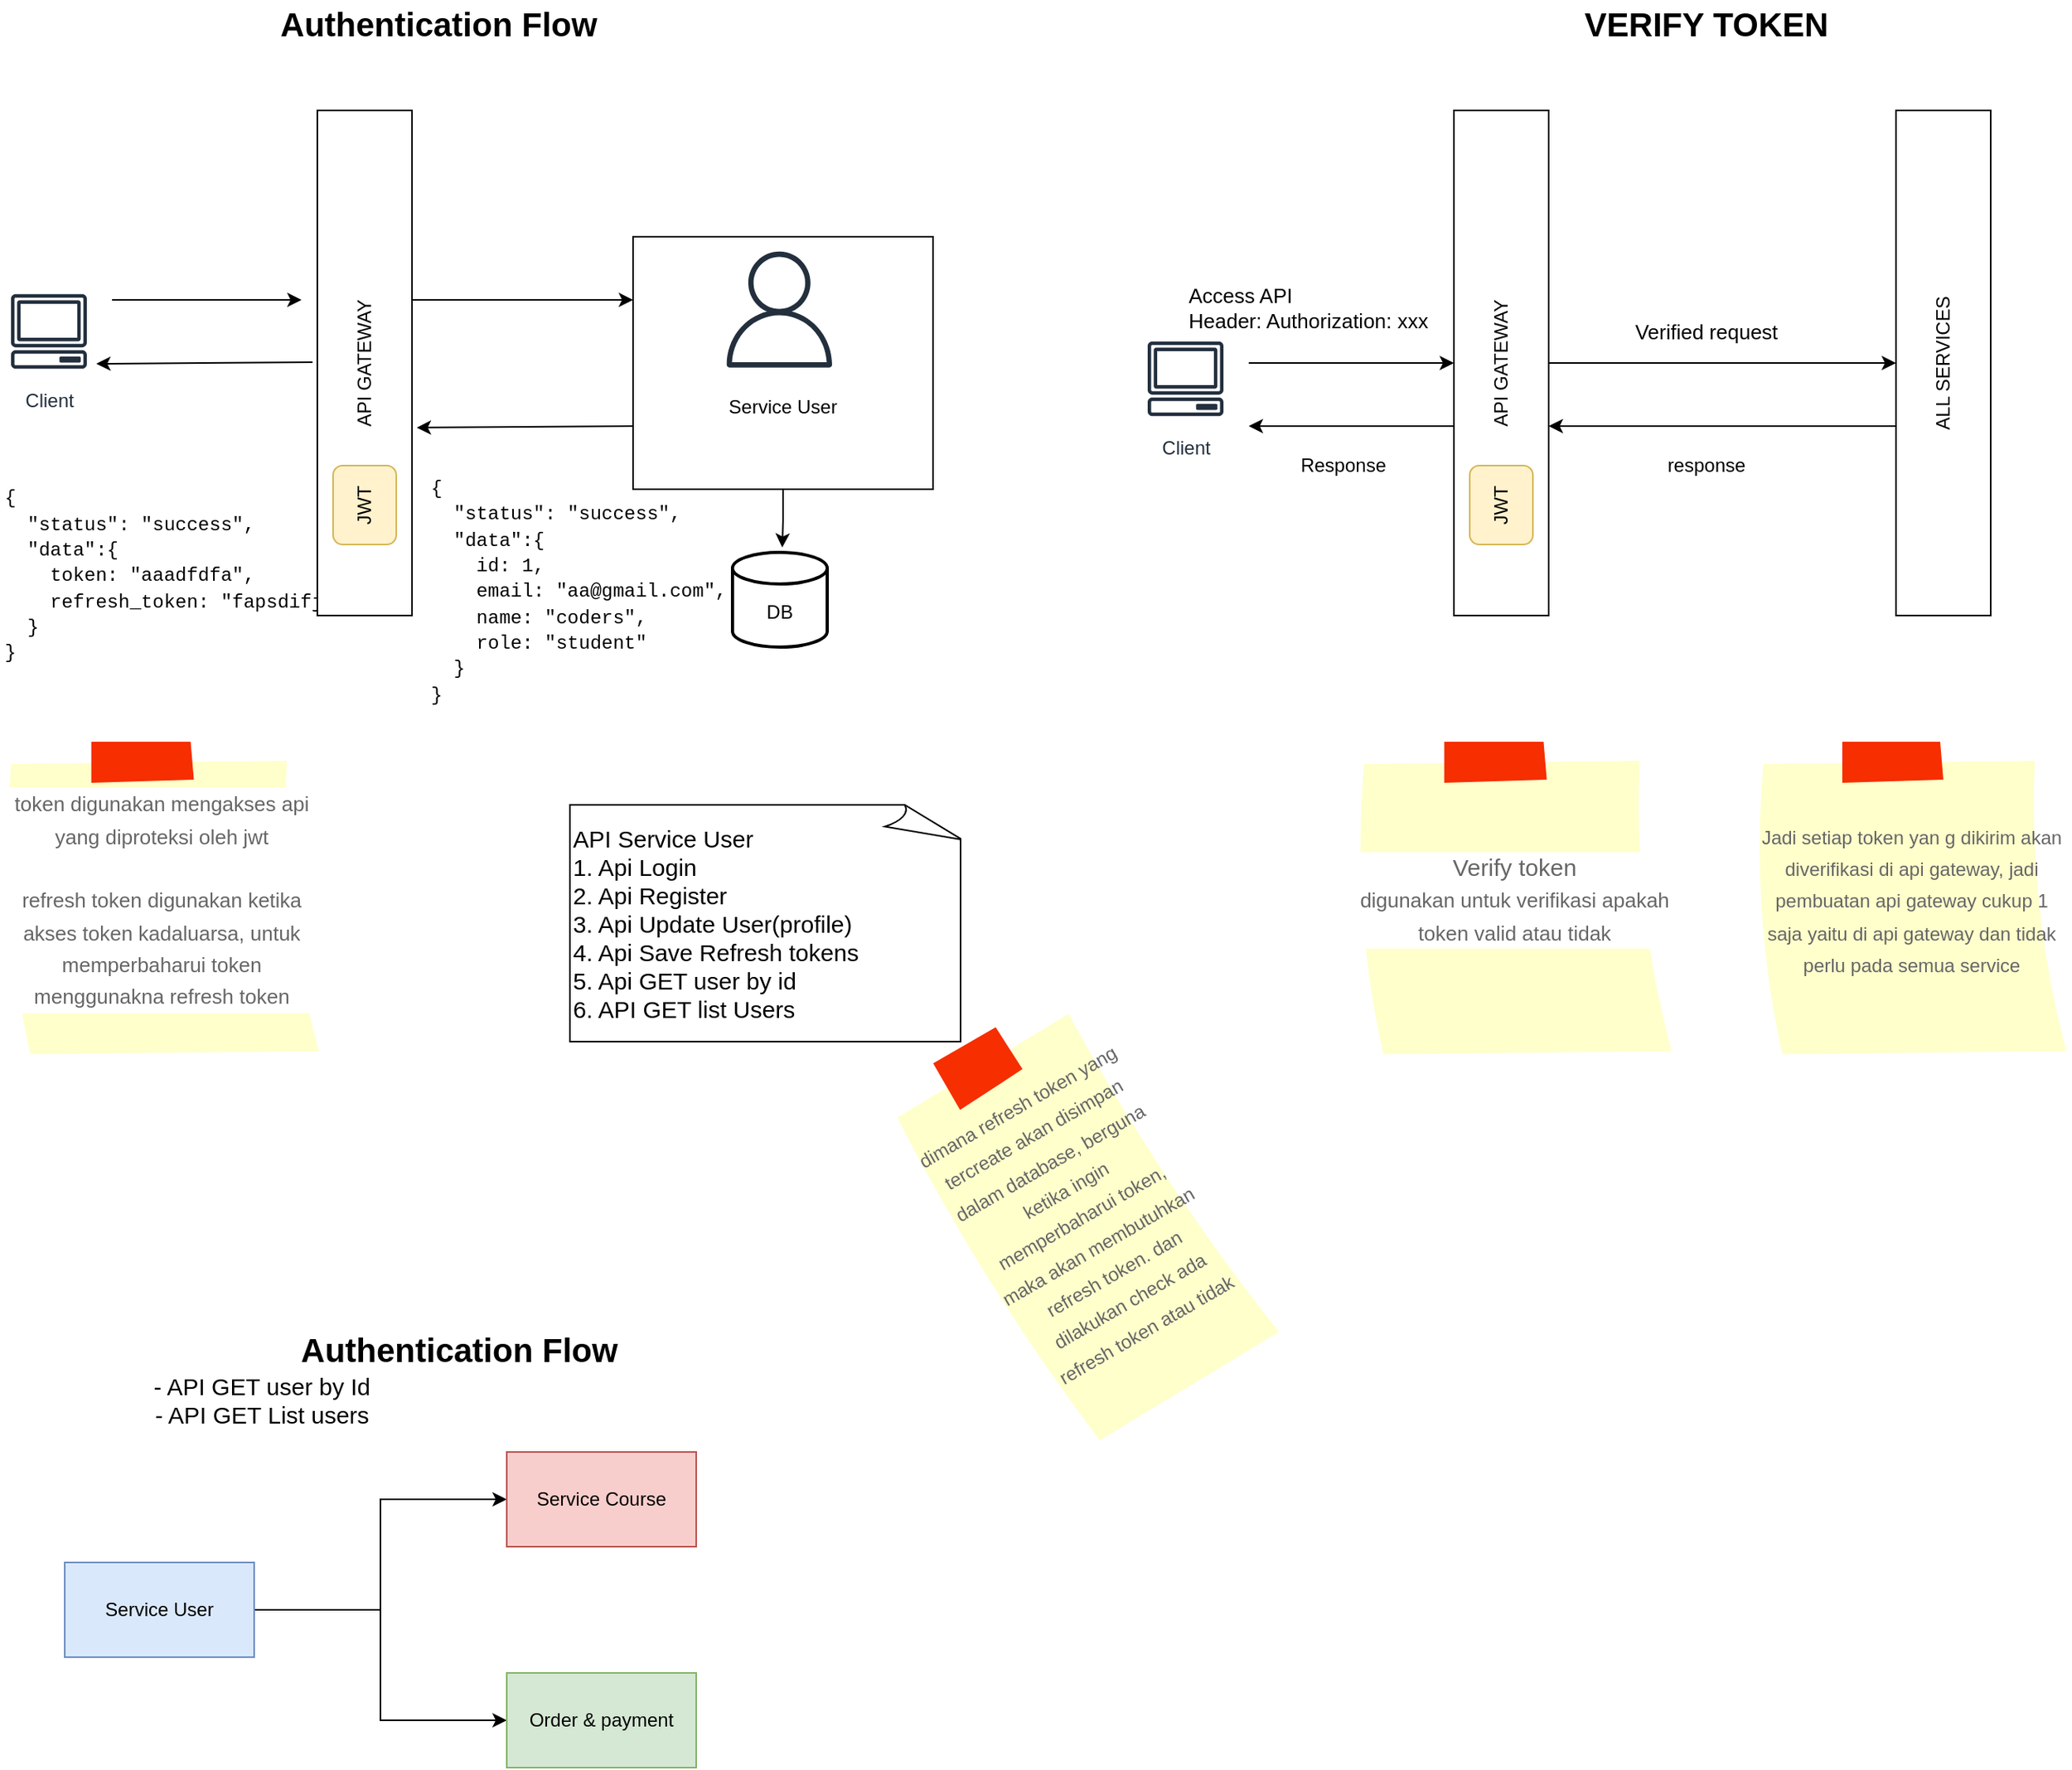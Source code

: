 <mxfile version="20.8.23" type="device"><diagram name="Halaman-1" id="0BhbCKcrcLaeHXtli0a2"><mxGraphModel dx="2424" dy="1196" grid="1" gridSize="10" guides="1" tooltips="1" connect="1" arrows="1" fold="1" page="1" pageScale="1" pageWidth="827" pageHeight="1169" math="0" shadow="0"><root><mxCell id="0"/><mxCell id="1" parent="0"/><mxCell id="pJ-zOnjm8wOsSUtwgKUX-1" value="Client" style="sketch=0;outlineConnect=0;fontColor=#232F3E;gradientColor=none;strokeColor=#232F3E;fillColor=#ffffff;dashed=0;verticalLabelPosition=bottom;verticalAlign=top;align=center;html=1;fontSize=12;fontStyle=0;aspect=fixed;shape=mxgraph.aws4.resourceIcon;resIcon=mxgraph.aws4.client;" vertex="1" parent="1"><mxGeometry x="440" y="390" width="60" height="60" as="geometry"/></mxCell><mxCell id="pJ-zOnjm8wOsSUtwgKUX-9" value="" style="group" vertex="1" connectable="0" parent="1"><mxGeometry x="840" y="360" width="190" height="160" as="geometry"/></mxCell><mxCell id="pJ-zOnjm8wOsSUtwgKUX-6" value="" style="rounded=0;whiteSpace=wrap;html=1;" vertex="1" parent="pJ-zOnjm8wOsSUtwgKUX-9"><mxGeometry width="190" height="160" as="geometry"/></mxCell><mxCell id="pJ-zOnjm8wOsSUtwgKUX-7" value="" style="sketch=0;outlineConnect=0;fontColor=#232F3E;gradientColor=none;fillColor=#232F3D;strokeColor=none;dashed=0;verticalLabelPosition=bottom;verticalAlign=top;align=center;html=1;fontSize=12;fontStyle=0;aspect=fixed;pointerEvents=1;shape=mxgraph.aws4.user;" vertex="1" parent="pJ-zOnjm8wOsSUtwgKUX-9"><mxGeometry x="56" y="9.412" width="73.412" height="73.412" as="geometry"/></mxCell><mxCell id="pJ-zOnjm8wOsSUtwgKUX-8" value="Service User" style="text;html=1;strokeColor=none;fillColor=none;align=center;verticalAlign=middle;whiteSpace=wrap;rounded=0;" vertex="1" parent="pJ-zOnjm8wOsSUtwgKUX-9"><mxGeometry x="48" y="94.118" width="94" height="28.235" as="geometry"/></mxCell><mxCell id="pJ-zOnjm8wOsSUtwgKUX-12" value="&lt;br&gt;DB" style="strokeWidth=2;html=1;shape=mxgraph.flowchart.database;whiteSpace=wrap;" vertex="1" parent="1"><mxGeometry x="903" y="560" width="60" height="60" as="geometry"/></mxCell><mxCell id="pJ-zOnjm8wOsSUtwgKUX-15" value="" style="endArrow=classic;html=1;rounded=0;" edge="1" parent="1"><mxGeometry width="50" height="50" relative="1" as="geometry"><mxPoint x="510" y="400" as="sourcePoint"/><mxPoint x="630" y="400" as="targetPoint"/></mxGeometry></mxCell><mxCell id="pJ-zOnjm8wOsSUtwgKUX-16" value="" style="endArrow=classic;html=1;rounded=0;entryX=0;entryY=0.25;entryDx=0;entryDy=0;" edge="1" parent="1" target="pJ-zOnjm8wOsSUtwgKUX-6"><mxGeometry width="50" height="50" relative="1" as="geometry"><mxPoint x="700" y="400" as="sourcePoint"/><mxPoint x="820" y="400" as="targetPoint"/></mxGeometry></mxCell><mxCell id="pJ-zOnjm8wOsSUtwgKUX-18" value="" style="endArrow=classic;html=1;rounded=0;exitX=0;exitY=0.75;exitDx=0;exitDy=0;entryX=0.372;entryY=1.05;entryDx=0;entryDy=0;entryPerimeter=0;" edge="1" parent="1" source="pJ-zOnjm8wOsSUtwgKUX-6" target="pJ-zOnjm8wOsSUtwgKUX-3"><mxGeometry width="50" height="50" relative="1" as="geometry"><mxPoint x="770" y="500" as="sourcePoint"/><mxPoint x="820" y="450" as="targetPoint"/></mxGeometry></mxCell><mxCell id="pJ-zOnjm8wOsSUtwgKUX-21" style="edgeStyle=orthogonalEdgeStyle;rounded=0;orthogonalLoop=1;jettySize=auto;html=1;entryX=0.525;entryY=-0.051;entryDx=0;entryDy=0;entryPerimeter=0;" edge="1" parent="1" source="pJ-zOnjm8wOsSUtwgKUX-6" target="pJ-zOnjm8wOsSUtwgKUX-12"><mxGeometry relative="1" as="geometry"/></mxCell><mxCell id="pJ-zOnjm8wOsSUtwgKUX-23" value="&lt;div style=&quot;font-family: &amp;quot;Fira Code&amp;quot;, Consolas, &amp;quot;Courier New&amp;quot;, monospace, Consolas, &amp;quot;Courier New&amp;quot;, monospace; line-height: 136%;&quot;&gt;&lt;div style=&quot;line-height: 136%;&quot;&gt;&lt;span style=&quot;background-color: rgb(255, 255, 255);&quot;&gt;{&lt;/span&gt;&lt;/div&gt;&lt;div style=&quot;line-height: 136%;&quot;&gt;&lt;span style=&quot;background-color: rgb(255, 255, 255);&quot;&gt;&amp;nbsp; &quot;status&quot;: &quot;success&quot;,&lt;/span&gt;&lt;/div&gt;&lt;div style=&quot;line-height: 136%;&quot;&gt;&lt;span style=&quot;background-color: rgb(255, 255, 255);&quot;&gt;&amp;nbsp; &quot;data&quot;:{&lt;/span&gt;&lt;/div&gt;&lt;div style=&quot;line-height: 136%;&quot;&gt;&lt;span style=&quot;background-color: rgb(255, 255, 255);&quot;&gt;&amp;nbsp; &amp;nbsp; id: 1,&lt;/span&gt;&lt;/div&gt;&lt;div style=&quot;line-height: 136%;&quot;&gt;&lt;span style=&quot;background-color: rgb(255, 255, 255);&quot;&gt;&amp;nbsp; &amp;nbsp; email: &quot;aa@gmail.com&quot;,&lt;/span&gt;&lt;/div&gt;&lt;div style=&quot;line-height: 136%;&quot;&gt;&lt;span style=&quot;background-color: rgb(255, 255, 255);&quot;&gt;&amp;nbsp; &amp;nbsp; name: &quot;coders&quot;,&lt;/span&gt;&lt;/div&gt;&lt;div style=&quot;line-height: 136%;&quot;&gt;&lt;span style=&quot;background-color: rgb(255, 255, 255);&quot;&gt;&amp;nbsp; &amp;nbsp; role: &quot;student&quot;&lt;/span&gt;&lt;/div&gt;&lt;div style=&quot;line-height: 136%;&quot;&gt;&lt;span style=&quot;background-color: rgb(255, 255, 255);&quot;&gt;&amp;nbsp; }&lt;/span&gt;&lt;/div&gt;&lt;div style=&quot;line-height: 136%;&quot;&gt;&lt;span style=&quot;background-color: rgb(255, 255, 255);&quot;&gt;}&lt;/span&gt;&lt;/div&gt;&lt;/div&gt;" style="text;html=1;strokeColor=none;fillColor=none;align=left;verticalAlign=middle;whiteSpace=wrap;rounded=0;" vertex="1" parent="1"><mxGeometry x="710" y="490" width="237" height="190" as="geometry"/></mxCell><mxCell id="pJ-zOnjm8wOsSUtwgKUX-24" value="&lt;font style=&quot;font-size: 21px;&quot;&gt;&lt;b&gt;Authentication Flow&lt;/b&gt;&lt;/font&gt;" style="text;html=1;strokeColor=none;fillColor=none;align=center;verticalAlign=middle;whiteSpace=wrap;rounded=0;fontSize=12;fontColor=#000000;" vertex="1" parent="1"><mxGeometry x="607" y="210" width="220" height="30" as="geometry"/></mxCell><mxCell id="pJ-zOnjm8wOsSUtwgKUX-25" value="&lt;div style=&quot;font-family: &amp;quot;Fira Code&amp;quot;, Consolas, &amp;quot;Courier New&amp;quot;, monospace, Consolas, &amp;quot;Courier New&amp;quot;, monospace; line-height: 136%;&quot;&gt;&lt;div style=&quot;line-height: 136%;&quot;&gt;&lt;span style=&quot;background-color: rgb(255, 255, 255);&quot;&gt;{&lt;/span&gt;&lt;/div&gt;&lt;div style=&quot;line-height: 136%;&quot;&gt;&lt;span style=&quot;background-color: rgb(255, 255, 255);&quot;&gt;&amp;nbsp; &quot;status&quot;: &quot;success&quot;,&lt;/span&gt;&lt;/div&gt;&lt;div style=&quot;line-height: 136%;&quot;&gt;&lt;span style=&quot;background-color: rgb(255, 255, 255);&quot;&gt;&amp;nbsp; &quot;data&quot;:{&lt;/span&gt;&lt;/div&gt;&lt;div style=&quot;line-height: 136%;&quot;&gt;&lt;span style=&quot;background-color: rgb(255, 255, 255);&quot;&gt;&amp;nbsp; &amp;nbsp; token: &quot;aaadfdfa&quot;,&lt;/span&gt;&lt;/div&gt;&lt;div style=&quot;line-height: 136%;&quot;&gt;&lt;span style=&quot;background-color: rgb(255, 255, 255);&quot;&gt;&amp;nbsp; &amp;nbsp; refresh_token: &quot;fapsdifj&quot;&lt;/span&gt;&lt;/div&gt;&lt;div style=&quot;line-height: 136%;&quot;&gt;&lt;span style=&quot;background-color: rgb(255, 255, 255);&quot;&gt;&amp;nbsp; }&lt;/span&gt;&lt;/div&gt;&lt;div style=&quot;line-height: 136%;&quot;&gt;&lt;span style=&quot;background-color: rgb(255, 255, 255);&quot;&gt;}&lt;/span&gt;&lt;/div&gt;&lt;/div&gt;" style="text;html=1;strokeColor=none;fillColor=none;align=left;verticalAlign=middle;whiteSpace=wrap;rounded=0;" vertex="1" parent="1"><mxGeometry x="440" y="480" width="237" height="190" as="geometry"/></mxCell><mxCell id="pJ-zOnjm8wOsSUtwgKUX-26" value="" style="endArrow=classic;html=1;rounded=0;exitX=0;exitY=0.75;exitDx=0;exitDy=0;entryX=0.372;entryY=1.05;entryDx=0;entryDy=0;entryPerimeter=0;" edge="1" parent="1"><mxGeometry width="50" height="50" relative="1" as="geometry"><mxPoint x="637" y="439.5" as="sourcePoint"/><mxPoint x="500" y="440.5" as="targetPoint"/></mxGeometry></mxCell><mxCell id="pJ-zOnjm8wOsSUtwgKUX-27" value="&lt;font style=&quot;font-size: 13px;&quot;&gt;token digunakan mengakses api yang diproteksi oleh jwt&lt;br&gt;&lt;br&gt;refresh token digunakan ketika akses token kadaluarsa, untuk memperbaharui token menggunakna refresh token&lt;/font&gt;" style="strokeWidth=1;shadow=0;dashed=0;align=center;html=1;shape=mxgraph.mockup.text.stickyNote2;fontColor=#666666;mainText=;fontSize=17;whiteSpace=wrap;fillColor=#ffffcc;strokeColor=#F62E00;labelBackgroundColor=#ffffff;" vertex="1" parent="1"><mxGeometry x="440" y="680" width="203" height="200" as="geometry"/></mxCell><mxCell id="pJ-zOnjm8wOsSUtwgKUX-28" value="&lt;font style=&quot;font-size: 15px;&quot;&gt;Verify token&lt;/font&gt;&lt;br&gt;&lt;font style=&quot;font-size: 13px;&quot;&gt;digunakan untuk verifikasi apakah token valid atau tidak&lt;/font&gt;" style="strokeWidth=1;shadow=0;dashed=0;align=center;html=1;shape=mxgraph.mockup.text.stickyNote2;fontColor=#666666;mainText=;fontSize=17;whiteSpace=wrap;fillColor=#ffffcc;strokeColor=#F62E00;labelBackgroundColor=#ffffff;" vertex="1" parent="1"><mxGeometry x="1297" y="680" width="203" height="200" as="geometry"/></mxCell><mxCell id="pJ-zOnjm8wOsSUtwgKUX-29" value="&lt;font style=&quot;font-size: 21px;&quot;&gt;&lt;b&gt;VERIFY TOKEN&lt;/b&gt;&lt;/font&gt;" style="text;html=1;strokeColor=none;fillColor=none;align=center;verticalAlign=middle;whiteSpace=wrap;rounded=0;fontSize=12;fontColor=#000000;" vertex="1" parent="1"><mxGeometry x="1410" y="210" width="220" height="30" as="geometry"/></mxCell><mxCell id="pJ-zOnjm8wOsSUtwgKUX-30" value="Client" style="sketch=0;outlineConnect=0;fontColor=#232F3E;gradientColor=none;strokeColor=#232F3E;fillColor=#ffffff;dashed=0;verticalLabelPosition=bottom;verticalAlign=top;align=center;html=1;fontSize=12;fontStyle=0;aspect=fixed;shape=mxgraph.aws4.resourceIcon;resIcon=mxgraph.aws4.client;" vertex="1" parent="1"><mxGeometry x="1160" y="420" width="60" height="60" as="geometry"/></mxCell><mxCell id="pJ-zOnjm8wOsSUtwgKUX-31" value="" style="group" vertex="1" connectable="0" parent="1"><mxGeometry x="640" y="280" width="60" height="320" as="geometry"/></mxCell><mxCell id="pJ-zOnjm8wOsSUtwgKUX-3" value="API GATEWAY" style="rounded=0;whiteSpace=wrap;html=1;rotation=-90;" vertex="1" parent="pJ-zOnjm8wOsSUtwgKUX-31"><mxGeometry x="-130" y="130" width="320" height="60" as="geometry"/></mxCell><mxCell id="pJ-zOnjm8wOsSUtwgKUX-5" value="JWT" style="rounded=1;whiteSpace=wrap;html=1;rotation=-90;fillColor=#fff2cc;strokeColor=#d6b656;" vertex="1" parent="pJ-zOnjm8wOsSUtwgKUX-31"><mxGeometry x="5" y="230" width="50" height="40" as="geometry"/></mxCell><mxCell id="pJ-zOnjm8wOsSUtwgKUX-32" value="" style="group" vertex="1" connectable="0" parent="1"><mxGeometry x="1360" y="280" width="60" height="320" as="geometry"/></mxCell><mxCell id="pJ-zOnjm8wOsSUtwgKUX-33" value="API GATEWAY" style="rounded=0;whiteSpace=wrap;html=1;rotation=-90;" vertex="1" parent="pJ-zOnjm8wOsSUtwgKUX-32"><mxGeometry x="-130" y="130" width="320" height="60" as="geometry"/></mxCell><mxCell id="pJ-zOnjm8wOsSUtwgKUX-34" value="JWT" style="rounded=1;whiteSpace=wrap;html=1;rotation=-90;fillColor=#fff2cc;strokeColor=#d6b656;" vertex="1" parent="pJ-zOnjm8wOsSUtwgKUX-32"><mxGeometry x="5" y="230" width="50" height="40" as="geometry"/></mxCell><mxCell id="pJ-zOnjm8wOsSUtwgKUX-42" value="" style="endArrow=classic;html=1;rounded=0;fontSize=12;fontColor=#000000;exitX=0.375;exitY=0;exitDx=0;exitDy=0;exitPerimeter=0;" edge="1" parent="pJ-zOnjm8wOsSUtwgKUX-32" source="pJ-zOnjm8wOsSUtwgKUX-37"><mxGeometry width="50" height="50" relative="1" as="geometry"><mxPoint x="10" y="250" as="sourcePoint"/><mxPoint x="60" y="200" as="targetPoint"/></mxGeometry></mxCell><mxCell id="pJ-zOnjm8wOsSUtwgKUX-35" value="" style="endArrow=classic;html=1;rounded=0;fontSize=13;fontColor=#000000;entryX=0.5;entryY=0;entryDx=0;entryDy=0;" edge="1" parent="1" target="pJ-zOnjm8wOsSUtwgKUX-33"><mxGeometry width="50" height="50" relative="1" as="geometry"><mxPoint x="1230" y="440" as="sourcePoint"/><mxPoint x="1240" y="470" as="targetPoint"/></mxGeometry></mxCell><mxCell id="pJ-zOnjm8wOsSUtwgKUX-36" value="Access API&lt;br&gt;Header: Authorization: xxx" style="text;html=1;strokeColor=none;fillColor=none;align=left;verticalAlign=middle;whiteSpace=wrap;rounded=0;fontSize=13;fontColor=#000000;" vertex="1" parent="1"><mxGeometry x="1190" y="390" width="170" height="30" as="geometry"/></mxCell><mxCell id="pJ-zOnjm8wOsSUtwgKUX-37" value="ALL SERVICES" style="rounded=0;whiteSpace=wrap;html=1;rotation=-90;" vertex="1" parent="1"><mxGeometry x="1510" y="410" width="320" height="60" as="geometry"/></mxCell><mxCell id="pJ-zOnjm8wOsSUtwgKUX-38" style="edgeStyle=orthogonalEdgeStyle;rounded=0;orthogonalLoop=1;jettySize=auto;html=1;entryX=0.5;entryY=0;entryDx=0;entryDy=0;fontSize=13;fontColor=#000000;" edge="1" parent="1" source="pJ-zOnjm8wOsSUtwgKUX-33" target="pJ-zOnjm8wOsSUtwgKUX-37"><mxGeometry relative="1" as="geometry"/></mxCell><mxCell id="pJ-zOnjm8wOsSUtwgKUX-39" value="Verified request" style="text;html=1;strokeColor=none;fillColor=none;align=center;verticalAlign=middle;whiteSpace=wrap;rounded=0;fontSize=13;fontColor=#000000;" vertex="1" parent="1"><mxGeometry x="1460" y="405" width="120" height="30" as="geometry"/></mxCell><mxCell id="pJ-zOnjm8wOsSUtwgKUX-41" value="&lt;font style=&quot;font-size: 12px;&quot;&gt;Jadi setiap token yan g dikirim akan diverifikasi di api gateway, jadi pembuatan api gateway cukup 1 saja yaitu di api gateway dan tidak perlu pada semua service&lt;/font&gt;" style="strokeWidth=1;shadow=0;dashed=0;align=center;html=1;shape=mxgraph.mockup.text.stickyNote2;fontColor=#666666;mainText=;fontSize=17;whiteSpace=wrap;fillColor=#ffffcc;strokeColor=#F62E00;labelBackgroundColor=none;" vertex="1" parent="1"><mxGeometry x="1550" y="680" width="200" height="200" as="geometry"/></mxCell><mxCell id="pJ-zOnjm8wOsSUtwgKUX-43" value="" style="endArrow=classic;html=1;rounded=0;fontSize=12;fontColor=#000000;exitX=0.375;exitY=0;exitDx=0;exitDy=0;exitPerimeter=0;" edge="1" parent="1"><mxGeometry width="50" height="50" relative="1" as="geometry"><mxPoint x="1360" y="480" as="sourcePoint"/><mxPoint x="1230" y="480" as="targetPoint"/></mxGeometry></mxCell><mxCell id="pJ-zOnjm8wOsSUtwgKUX-45" value="Response" style="text;html=1;strokeColor=none;fillColor=none;align=center;verticalAlign=middle;whiteSpace=wrap;rounded=0;fontSize=12;fontColor=#000000;" vertex="1" parent="1"><mxGeometry x="1260" y="490" width="60" height="30" as="geometry"/></mxCell><mxCell id="pJ-zOnjm8wOsSUtwgKUX-46" value="response" style="text;html=1;strokeColor=none;fillColor=none;align=center;verticalAlign=middle;whiteSpace=wrap;rounded=0;fontSize=12;fontColor=#000000;" vertex="1" parent="1"><mxGeometry x="1490" y="490" width="60" height="30" as="geometry"/></mxCell><mxCell id="pJ-zOnjm8wOsSUtwgKUX-47" value="&lt;font style=&quot;font-size: 15px;&quot;&gt;API Service User&lt;br&gt;1. Api Login&lt;br&gt;2. Api Register&lt;br&gt;3. Api Update User(profile)&lt;br&gt;4. Api Save Refresh tokens&lt;br&gt;5. Api GET user by id&lt;br&gt;6. API GET list Users&lt;/font&gt;" style="whiteSpace=wrap;html=1;shape=mxgraph.basic.document;labelBackgroundColor=none;fontSize=12;fontColor=#000000;align=left;" vertex="1" parent="1"><mxGeometry x="800" y="720" width="250" height="150" as="geometry"/></mxCell><mxCell id="pJ-zOnjm8wOsSUtwgKUX-48" value="&lt;font style=&quot;font-size: 12px;&quot;&gt;dimana refresh token yang tercreate akan disimpan dalam database, berguna ketika ingin memperbaharui token, maka akan membutuhkan refresh token. dan dilakukan check ada refresh token atau tidak&lt;/font&gt;" style="strokeWidth=1;shadow=0;dashed=0;align=center;html=1;shape=mxgraph.mockup.text.stickyNote2;fontColor=#666666;mainText=;fontSize=17;whiteSpace=wrap;fillColor=#ffffcc;strokeColor=#F62E00;labelBackgroundColor=none;rotation=-30;" vertex="1" parent="1"><mxGeometry x="1050" y="850" width="147.5" height="262.18" as="geometry"/></mxCell><mxCell id="pJ-zOnjm8wOsSUtwgKUX-50" value="&lt;font style=&quot;font-size: 21px;&quot;&gt;&lt;b&gt;Authentication Flow&lt;/b&gt;&lt;/font&gt;" style="text;html=1;strokeColor=none;fillColor=none;align=center;verticalAlign=middle;whiteSpace=wrap;rounded=0;fontSize=12;fontColor=#000000;" vertex="1" parent="1"><mxGeometry x="620" y="1050" width="220" height="30" as="geometry"/></mxCell><mxCell id="pJ-zOnjm8wOsSUtwgKUX-54" style="edgeStyle=orthogonalEdgeStyle;rounded=0;orthogonalLoop=1;jettySize=auto;html=1;entryX=0;entryY=0.5;entryDx=0;entryDy=0;fontSize=12;fontColor=#000000;" edge="1" parent="1" source="pJ-zOnjm8wOsSUtwgKUX-51" target="pJ-zOnjm8wOsSUtwgKUX-52"><mxGeometry relative="1" as="geometry"/></mxCell><mxCell id="pJ-zOnjm8wOsSUtwgKUX-55" style="edgeStyle=orthogonalEdgeStyle;rounded=0;orthogonalLoop=1;jettySize=auto;html=1;entryX=0;entryY=0.5;entryDx=0;entryDy=0;fontSize=12;fontColor=#000000;" edge="1" parent="1" source="pJ-zOnjm8wOsSUtwgKUX-51" target="pJ-zOnjm8wOsSUtwgKUX-53"><mxGeometry relative="1" as="geometry"/></mxCell><mxCell id="pJ-zOnjm8wOsSUtwgKUX-51" value="Service User" style="rounded=0;whiteSpace=wrap;html=1;labelBackgroundColor=none;fontSize=12;fillColor=#dae8fc;strokeColor=#6c8ebf;" vertex="1" parent="1"><mxGeometry x="480" y="1200" width="120" height="60" as="geometry"/></mxCell><mxCell id="pJ-zOnjm8wOsSUtwgKUX-52" value="Service Course" style="rounded=0;whiteSpace=wrap;html=1;labelBackgroundColor=none;fontSize=12;fillColor=#f8cecc;strokeColor=#b85450;" vertex="1" parent="1"><mxGeometry x="760" y="1130" width="120" height="60" as="geometry"/></mxCell><mxCell id="pJ-zOnjm8wOsSUtwgKUX-53" value="Order &amp;amp; payment" style="rounded=0;whiteSpace=wrap;html=1;labelBackgroundColor=none;fontSize=12;fillColor=#d5e8d4;strokeColor=#82b366;" vertex="1" parent="1"><mxGeometry x="760" y="1270" width="120" height="60" as="geometry"/></mxCell><mxCell id="pJ-zOnjm8wOsSUtwgKUX-56" value="&lt;font style=&quot;font-size: 15px;&quot;&gt;- API GET user by Id&lt;br&gt;- API GET List users&lt;/font&gt;" style="text;html=1;strokeColor=none;fillColor=none;align=center;verticalAlign=middle;whiteSpace=wrap;rounded=0;fontSize=12;fontColor=#000000;" vertex="1" parent="1"><mxGeometry x="520" y="1082.18" width="170" height="30" as="geometry"/></mxCell></root></mxGraphModel></diagram></mxfile>